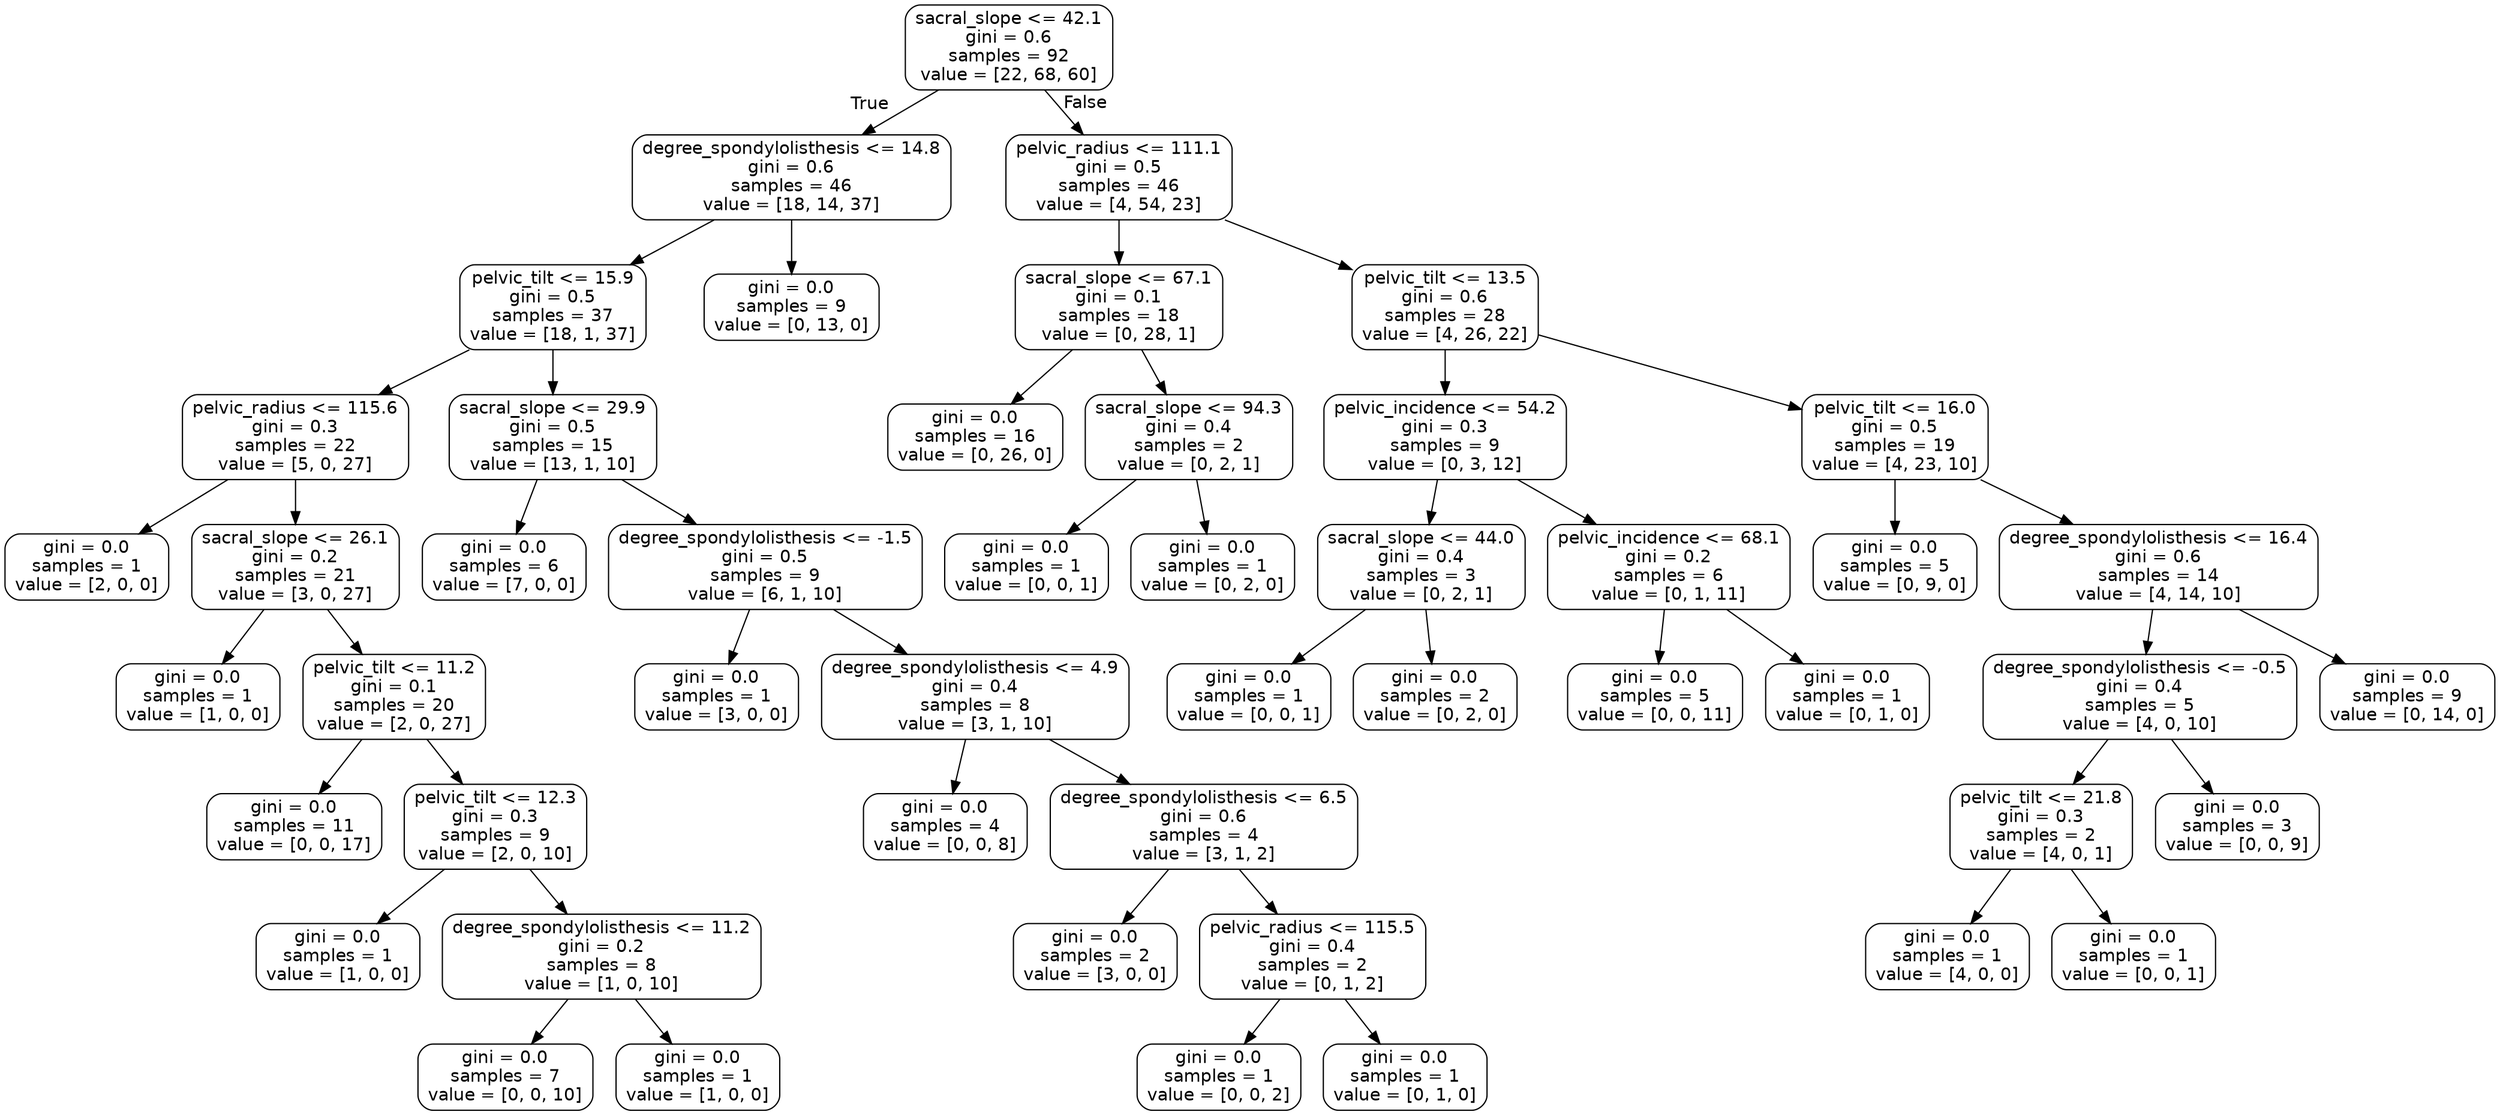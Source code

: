 digraph Tree {
node [shape=box, style="rounded", color="black", fontname=helvetica] ;
edge [fontname=helvetica] ;
0 [label="sacral_slope <= 42.1\ngini = 0.6\nsamples = 92\nvalue = [22, 68, 60]"] ;
1 [label="degree_spondylolisthesis <= 14.8\ngini = 0.6\nsamples = 46\nvalue = [18, 14, 37]"] ;
0 -> 1 [labeldistance=2.5, labelangle=45, headlabel="True"] ;
2 [label="pelvic_tilt <= 15.9\ngini = 0.5\nsamples = 37\nvalue = [18, 1, 37]"] ;
1 -> 2 ;
3 [label="pelvic_radius <= 115.6\ngini = 0.3\nsamples = 22\nvalue = [5, 0, 27]"] ;
2 -> 3 ;
4 [label="gini = 0.0\nsamples = 1\nvalue = [2, 0, 0]"] ;
3 -> 4 ;
5 [label="sacral_slope <= 26.1\ngini = 0.2\nsamples = 21\nvalue = [3, 0, 27]"] ;
3 -> 5 ;
6 [label="gini = 0.0\nsamples = 1\nvalue = [1, 0, 0]"] ;
5 -> 6 ;
7 [label="pelvic_tilt <= 11.2\ngini = 0.1\nsamples = 20\nvalue = [2, 0, 27]"] ;
5 -> 7 ;
8 [label="gini = 0.0\nsamples = 11\nvalue = [0, 0, 17]"] ;
7 -> 8 ;
9 [label="pelvic_tilt <= 12.3\ngini = 0.3\nsamples = 9\nvalue = [2, 0, 10]"] ;
7 -> 9 ;
10 [label="gini = 0.0\nsamples = 1\nvalue = [1, 0, 0]"] ;
9 -> 10 ;
11 [label="degree_spondylolisthesis <= 11.2\ngini = 0.2\nsamples = 8\nvalue = [1, 0, 10]"] ;
9 -> 11 ;
12 [label="gini = 0.0\nsamples = 7\nvalue = [0, 0, 10]"] ;
11 -> 12 ;
13 [label="gini = 0.0\nsamples = 1\nvalue = [1, 0, 0]"] ;
11 -> 13 ;
14 [label="sacral_slope <= 29.9\ngini = 0.5\nsamples = 15\nvalue = [13, 1, 10]"] ;
2 -> 14 ;
15 [label="gini = 0.0\nsamples = 6\nvalue = [7, 0, 0]"] ;
14 -> 15 ;
16 [label="degree_spondylolisthesis <= -1.5\ngini = 0.5\nsamples = 9\nvalue = [6, 1, 10]"] ;
14 -> 16 ;
17 [label="gini = 0.0\nsamples = 1\nvalue = [3, 0, 0]"] ;
16 -> 17 ;
18 [label="degree_spondylolisthesis <= 4.9\ngini = 0.4\nsamples = 8\nvalue = [3, 1, 10]"] ;
16 -> 18 ;
19 [label="gini = 0.0\nsamples = 4\nvalue = [0, 0, 8]"] ;
18 -> 19 ;
20 [label="degree_spondylolisthesis <= 6.5\ngini = 0.6\nsamples = 4\nvalue = [3, 1, 2]"] ;
18 -> 20 ;
21 [label="gini = 0.0\nsamples = 2\nvalue = [3, 0, 0]"] ;
20 -> 21 ;
22 [label="pelvic_radius <= 115.5\ngini = 0.4\nsamples = 2\nvalue = [0, 1, 2]"] ;
20 -> 22 ;
23 [label="gini = 0.0\nsamples = 1\nvalue = [0, 0, 2]"] ;
22 -> 23 ;
24 [label="gini = 0.0\nsamples = 1\nvalue = [0, 1, 0]"] ;
22 -> 24 ;
25 [label="gini = 0.0\nsamples = 9\nvalue = [0, 13, 0]"] ;
1 -> 25 ;
26 [label="pelvic_radius <= 111.1\ngini = 0.5\nsamples = 46\nvalue = [4, 54, 23]"] ;
0 -> 26 [labeldistance=2.5, labelangle=-45, headlabel="False"] ;
27 [label="sacral_slope <= 67.1\ngini = 0.1\nsamples = 18\nvalue = [0, 28, 1]"] ;
26 -> 27 ;
28 [label="gini = 0.0\nsamples = 16\nvalue = [0, 26, 0]"] ;
27 -> 28 ;
29 [label="sacral_slope <= 94.3\ngini = 0.4\nsamples = 2\nvalue = [0, 2, 1]"] ;
27 -> 29 ;
30 [label="gini = 0.0\nsamples = 1\nvalue = [0, 0, 1]"] ;
29 -> 30 ;
31 [label="gini = 0.0\nsamples = 1\nvalue = [0, 2, 0]"] ;
29 -> 31 ;
32 [label="pelvic_tilt <= 13.5\ngini = 0.6\nsamples = 28\nvalue = [4, 26, 22]"] ;
26 -> 32 ;
33 [label="pelvic_incidence <= 54.2\ngini = 0.3\nsamples = 9\nvalue = [0, 3, 12]"] ;
32 -> 33 ;
34 [label="sacral_slope <= 44.0\ngini = 0.4\nsamples = 3\nvalue = [0, 2, 1]"] ;
33 -> 34 ;
35 [label="gini = 0.0\nsamples = 1\nvalue = [0, 0, 1]"] ;
34 -> 35 ;
36 [label="gini = 0.0\nsamples = 2\nvalue = [0, 2, 0]"] ;
34 -> 36 ;
37 [label="pelvic_incidence <= 68.1\ngini = 0.2\nsamples = 6\nvalue = [0, 1, 11]"] ;
33 -> 37 ;
38 [label="gini = 0.0\nsamples = 5\nvalue = [0, 0, 11]"] ;
37 -> 38 ;
39 [label="gini = 0.0\nsamples = 1\nvalue = [0, 1, 0]"] ;
37 -> 39 ;
40 [label="pelvic_tilt <= 16.0\ngini = 0.5\nsamples = 19\nvalue = [4, 23, 10]"] ;
32 -> 40 ;
41 [label="gini = 0.0\nsamples = 5\nvalue = [0, 9, 0]"] ;
40 -> 41 ;
42 [label="degree_spondylolisthesis <= 16.4\ngini = 0.6\nsamples = 14\nvalue = [4, 14, 10]"] ;
40 -> 42 ;
43 [label="degree_spondylolisthesis <= -0.5\ngini = 0.4\nsamples = 5\nvalue = [4, 0, 10]"] ;
42 -> 43 ;
44 [label="pelvic_tilt <= 21.8\ngini = 0.3\nsamples = 2\nvalue = [4, 0, 1]"] ;
43 -> 44 ;
45 [label="gini = 0.0\nsamples = 1\nvalue = [4, 0, 0]"] ;
44 -> 45 ;
46 [label="gini = 0.0\nsamples = 1\nvalue = [0, 0, 1]"] ;
44 -> 46 ;
47 [label="gini = 0.0\nsamples = 3\nvalue = [0, 0, 9]"] ;
43 -> 47 ;
48 [label="gini = 0.0\nsamples = 9\nvalue = [0, 14, 0]"] ;
42 -> 48 ;
}